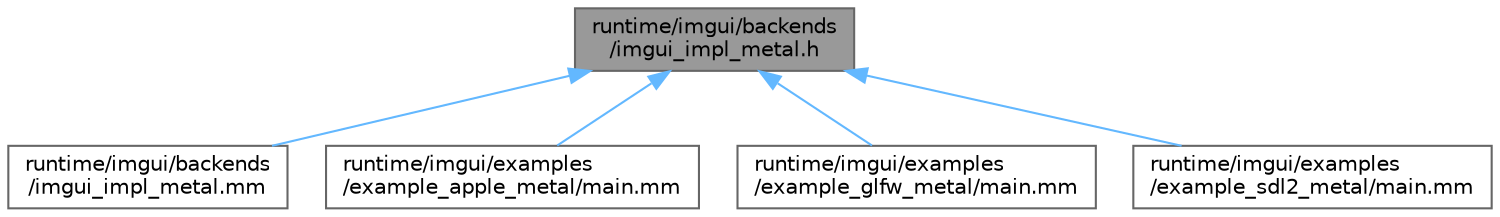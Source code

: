 digraph "runtime/imgui/backends/imgui_impl_metal.h"
{
 // LATEX_PDF_SIZE
  bgcolor="transparent";
  edge [fontname=Helvetica,fontsize=10,labelfontname=Helvetica,labelfontsize=10];
  node [fontname=Helvetica,fontsize=10,shape=box,height=0.2,width=0.4];
  Node1 [id="Node000001",label="runtime/imgui/backends\l/imgui_impl_metal.h",height=0.2,width=0.4,color="gray40", fillcolor="grey60", style="filled", fontcolor="black",tooltip=" "];
  Node1 -> Node2 [id="edge1_Node000001_Node000002",dir="back",color="steelblue1",style="solid",tooltip=" "];
  Node2 [id="Node000002",label="runtime/imgui/backends\l/imgui_impl_metal.mm",height=0.2,width=0.4,color="grey40", fillcolor="white", style="filled",URL="$imgui__impl__metal_8mm.html",tooltip=" "];
  Node1 -> Node3 [id="edge2_Node000001_Node000003",dir="back",color="steelblue1",style="solid",tooltip=" "];
  Node3 [id="Node000003",label="runtime/imgui/examples\l/example_apple_metal/main.mm",height=0.2,width=0.4,color="grey40", fillcolor="white", style="filled",URL="$example__apple__metal_2main_8mm.html",tooltip=" "];
  Node1 -> Node4 [id="edge3_Node000001_Node000004",dir="back",color="steelblue1",style="solid",tooltip=" "];
  Node4 [id="Node000004",label="runtime/imgui/examples\l/example_glfw_metal/main.mm",height=0.2,width=0.4,color="grey40", fillcolor="white", style="filled",URL="$example__glfw__metal_2main_8mm.html",tooltip=" "];
  Node1 -> Node5 [id="edge4_Node000001_Node000005",dir="back",color="steelblue1",style="solid",tooltip=" "];
  Node5 [id="Node000005",label="runtime/imgui/examples\l/example_sdl2_metal/main.mm",height=0.2,width=0.4,color="grey40", fillcolor="white", style="filled",URL="$example__sdl2__metal_2main_8mm.html",tooltip=" "];
}
